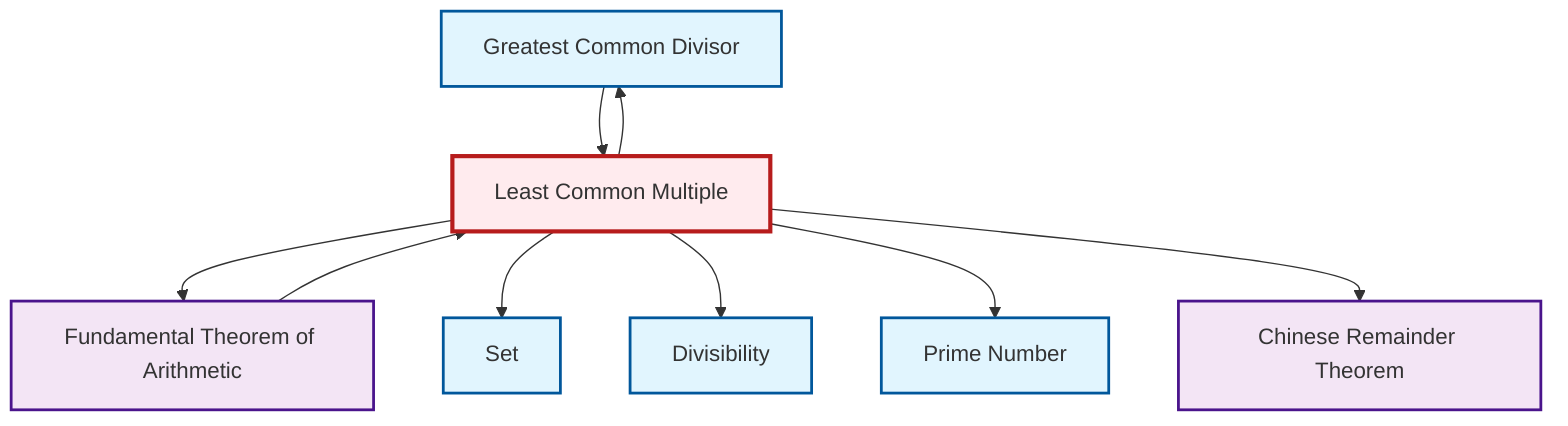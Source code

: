 graph TD
    classDef definition fill:#e1f5fe,stroke:#01579b,stroke-width:2px
    classDef theorem fill:#f3e5f5,stroke:#4a148c,stroke-width:2px
    classDef axiom fill:#fff3e0,stroke:#e65100,stroke-width:2px
    classDef example fill:#e8f5e9,stroke:#1b5e20,stroke-width:2px
    classDef current fill:#ffebee,stroke:#b71c1c,stroke-width:3px
    def-prime["Prime Number"]:::definition
    def-gcd["Greatest Common Divisor"]:::definition
    thm-fundamental-arithmetic["Fundamental Theorem of Arithmetic"]:::theorem
    def-divisibility["Divisibility"]:::definition
    def-lcm["Least Common Multiple"]:::definition
    thm-chinese-remainder["Chinese Remainder Theorem"]:::theorem
    def-set["Set"]:::definition
    def-lcm --> thm-fundamental-arithmetic
    def-lcm --> def-set
    thm-fundamental-arithmetic --> def-lcm
    def-lcm --> def-gcd
    def-lcm --> def-divisibility
    def-lcm --> def-prime
    def-gcd --> def-lcm
    def-lcm --> thm-chinese-remainder
    class def-lcm current